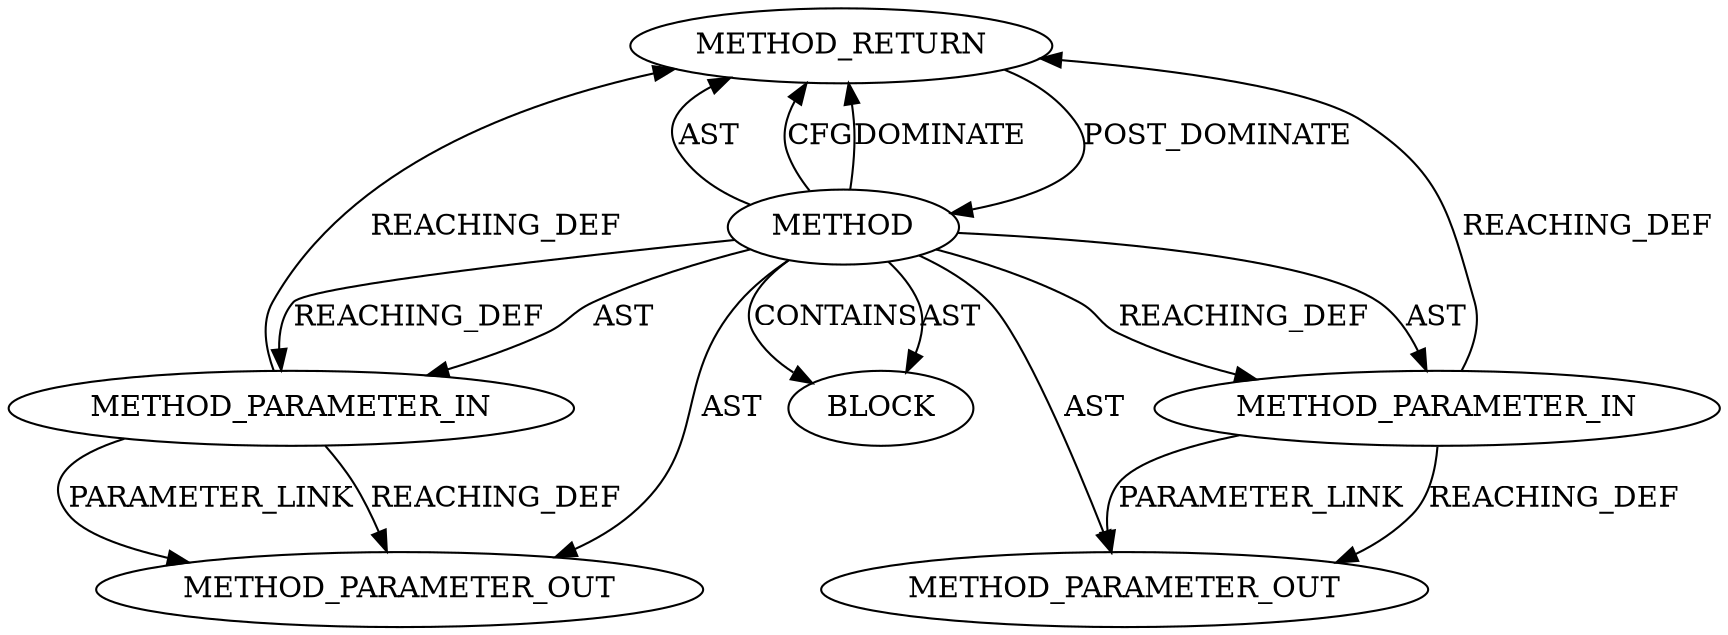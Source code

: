 digraph {
  25806 [label=METHOD_RETURN ORDER=2 CODE="RET" TYPE_FULL_NAME="ANY" EVALUATION_STRATEGY="BY_VALUE"]
  27320 [label=METHOD_PARAMETER_OUT ORDER=1 CODE="p1" IS_VARIADIC=false TYPE_FULL_NAME="ANY" EVALUATION_STRATEGY="BY_VALUE" INDEX=1 NAME="p1"]
  25804 [label=METHOD_PARAMETER_IN ORDER=2 CODE="p2" IS_VARIADIC=false TYPE_FULL_NAME="ANY" EVALUATION_STRATEGY="BY_VALUE" INDEX=2 NAME="p2"]
  25803 [label=METHOD_PARAMETER_IN ORDER=1 CODE="p1" IS_VARIADIC=false TYPE_FULL_NAME="ANY" EVALUATION_STRATEGY="BY_VALUE" INDEX=1 NAME="p1"]
  25805 [label=BLOCK ORDER=1 ARGUMENT_INDEX=1 CODE="<empty>" TYPE_FULL_NAME="ANY"]
  25802 [label=METHOD AST_PARENT_TYPE="NAMESPACE_BLOCK" AST_PARENT_FULL_NAME="<global>" ORDER=0 CODE="<empty>" FULL_NAME="EVP_CIPHER_CTX_rand_key" IS_EXTERNAL=true FILENAME="<empty>" SIGNATURE="" NAME="EVP_CIPHER_CTX_rand_key"]
  27321 [label=METHOD_PARAMETER_OUT ORDER=2 CODE="p2" IS_VARIADIC=false TYPE_FULL_NAME="ANY" EVALUATION_STRATEGY="BY_VALUE" INDEX=2 NAME="p2"]
  25804 -> 25806 [label=REACHING_DEF VARIABLE="p2"]
  25802 -> 27320 [label=AST ]
  25802 -> 25806 [label=AST ]
  25803 -> 27320 [label=REACHING_DEF VARIABLE="p1"]
  25806 -> 25802 [label=POST_DOMINATE ]
  25803 -> 27320 [label=PARAMETER_LINK ]
  25802 -> 25804 [label=REACHING_DEF VARIABLE=""]
  25802 -> 25803 [label=AST ]
  25802 -> 25803 [label=REACHING_DEF VARIABLE=""]
  25802 -> 25806 [label=CFG ]
  25803 -> 25806 [label=REACHING_DEF VARIABLE="p1"]
  25802 -> 25806 [label=DOMINATE ]
  25804 -> 27321 [label=PARAMETER_LINK ]
  25802 -> 25804 [label=AST ]
  25804 -> 27321 [label=REACHING_DEF VARIABLE="p2"]
  25802 -> 25805 [label=CONTAINS ]
  25802 -> 25805 [label=AST ]
  25802 -> 27321 [label=AST ]
}
